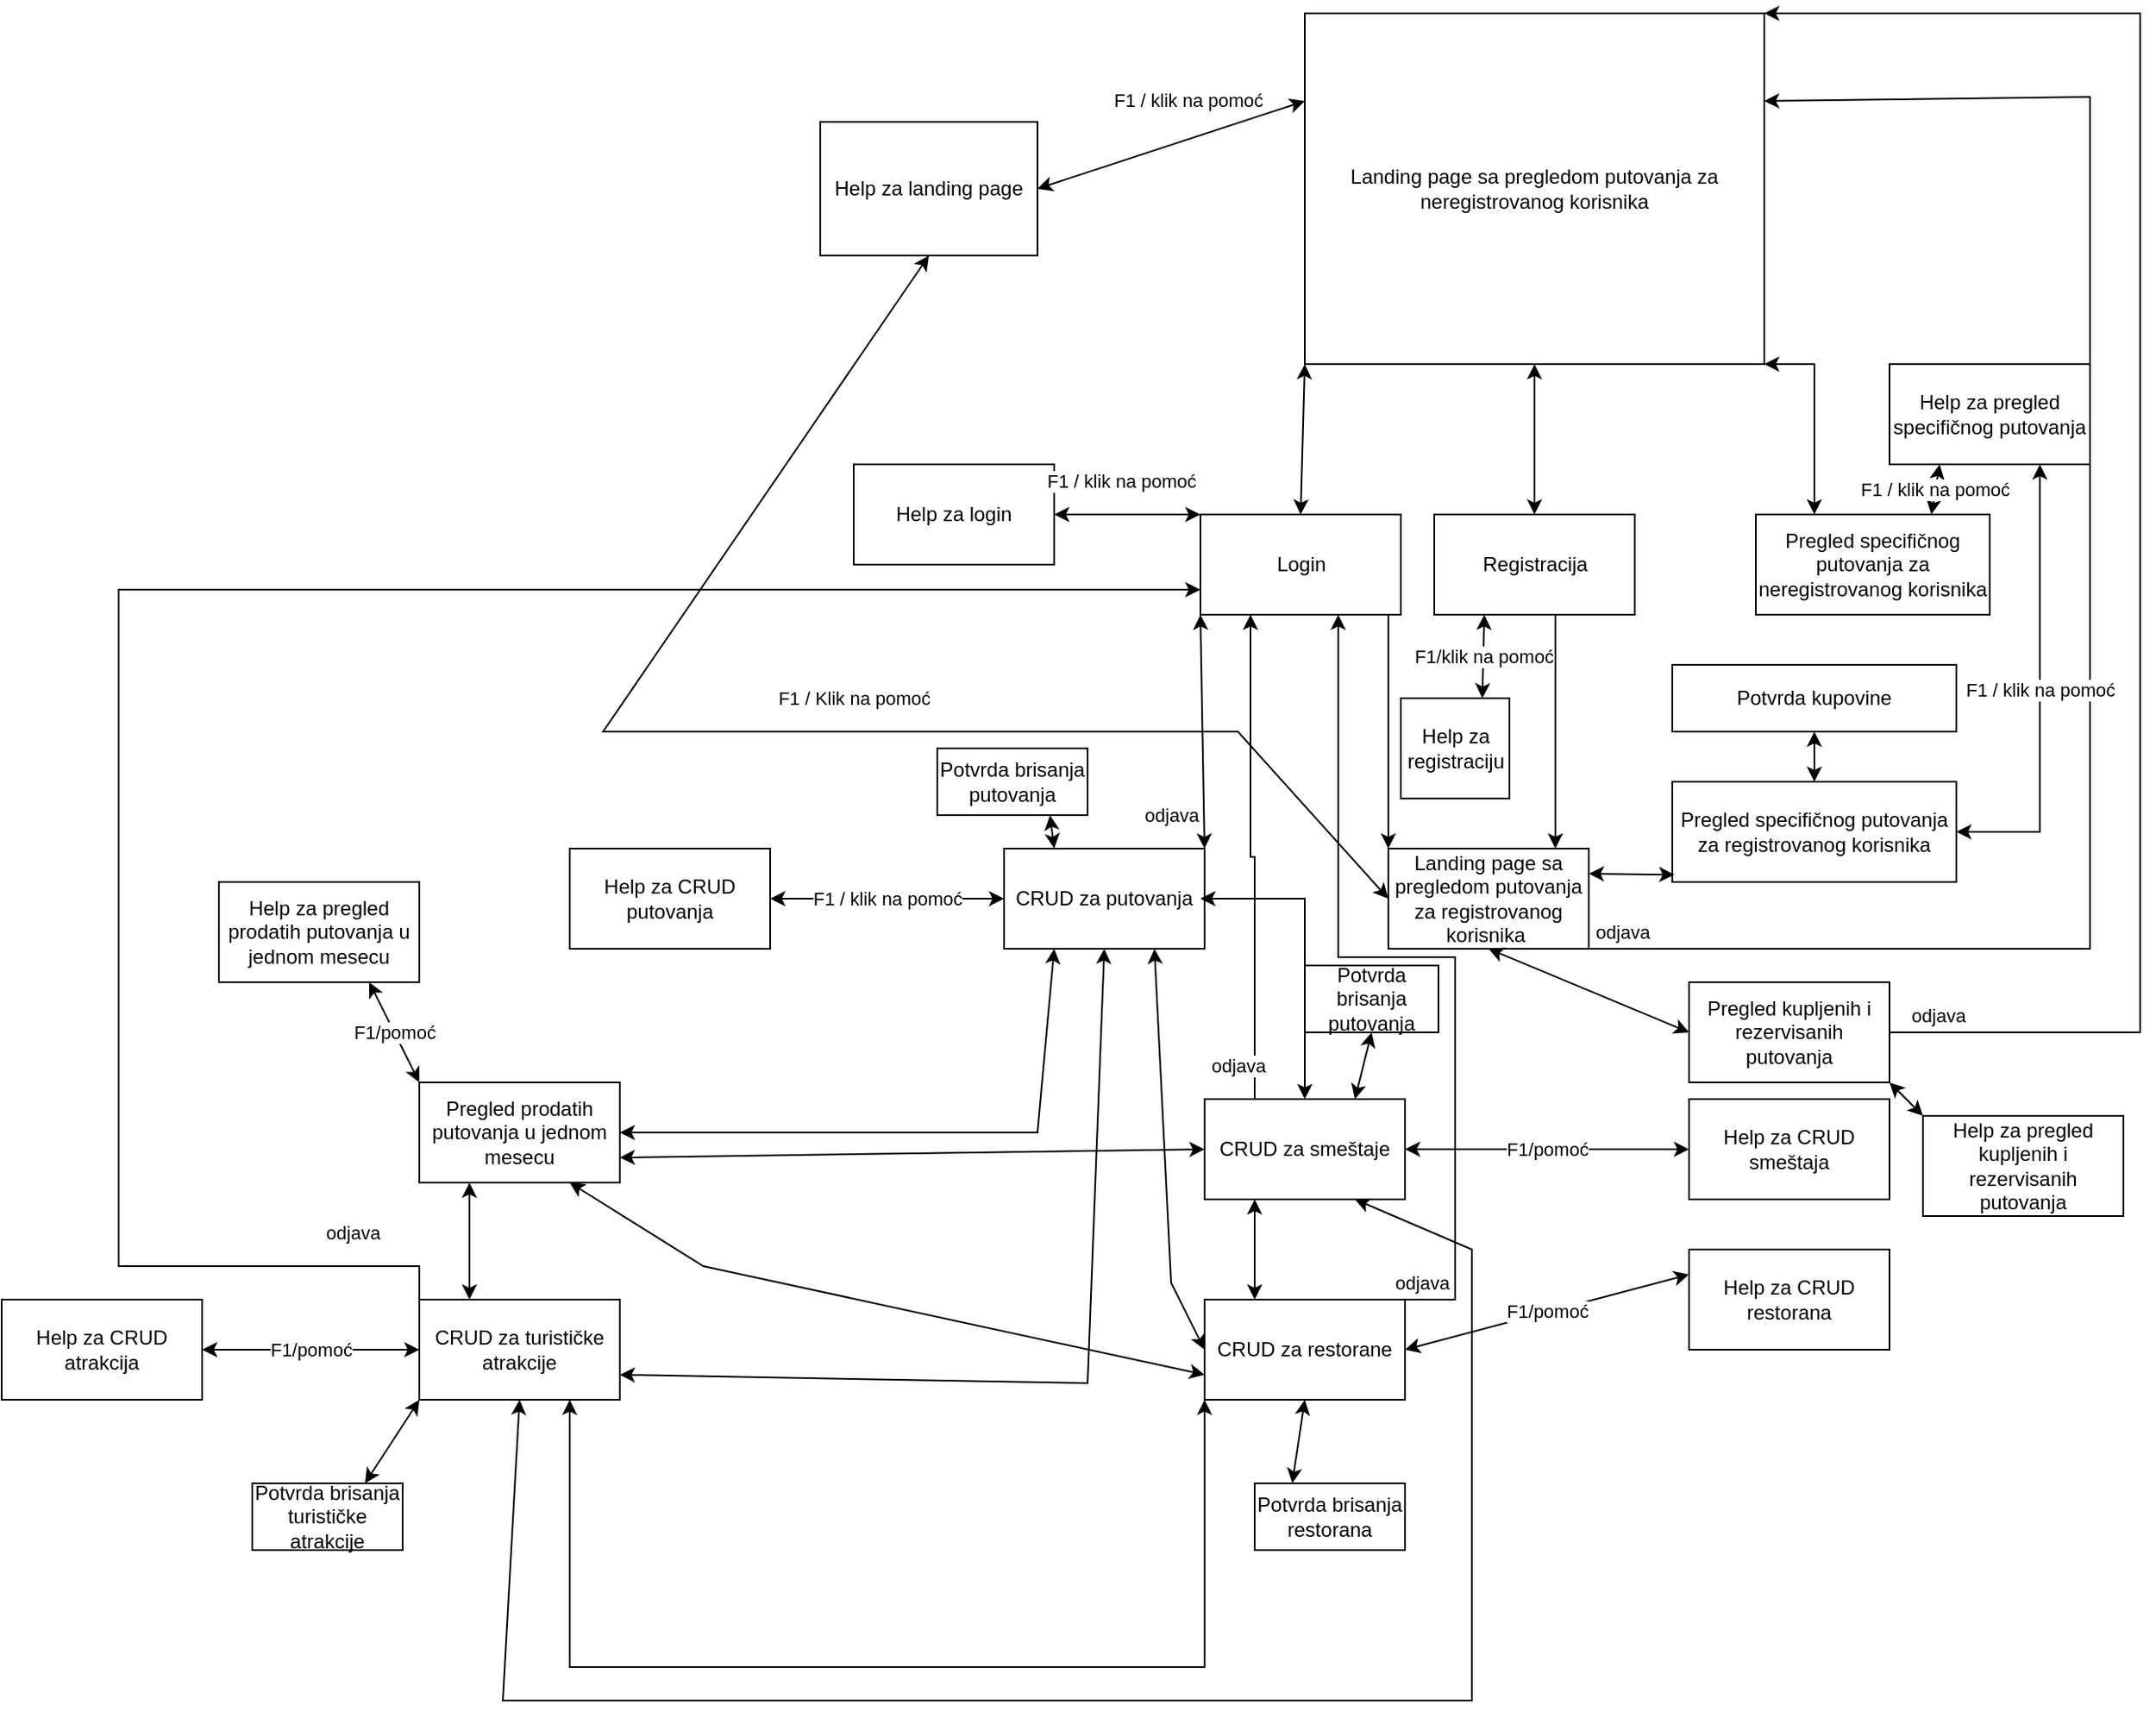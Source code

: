 <mxfile version="21.3.7" type="device">
  <diagram name="Page-1" id="G7imFhue5M31xoxFjqwN">
    <mxGraphModel dx="2801" dy="974" grid="1" gridSize="10" guides="1" tooltips="1" connect="1" arrows="1" fold="1" page="1" pageScale="1" pageWidth="850" pageHeight="1100" math="0" shadow="0">
      <root>
        <mxCell id="0" />
        <mxCell id="1" parent="0" />
        <mxCell id="-i_yxLfr2Zb9kAXp6qsH-3" value="Landing page sa pregledom putovanja za neregistrovanog korisnika" style="rounded=0;whiteSpace=wrap;html=1;" parent="1" vertex="1">
          <mxGeometry x="330" y="70" width="275" height="210" as="geometry" />
        </mxCell>
        <mxCell id="-i_yxLfr2Zb9kAXp6qsH-5" value="Login" style="rounded=0;whiteSpace=wrap;html=1;" parent="1" vertex="1">
          <mxGeometry x="267.5" y="370" width="120" height="60" as="geometry" />
        </mxCell>
        <mxCell id="-i_yxLfr2Zb9kAXp6qsH-6" value="Registracija" style="rounded=0;whiteSpace=wrap;html=1;" parent="1" vertex="1">
          <mxGeometry x="407.5" y="370" width="120" height="60" as="geometry" />
        </mxCell>
        <mxCell id="-i_yxLfr2Zb9kAXp6qsH-7" value="Pregled specifičnog putovanja za neregistrovanog korisnika" style="rounded=0;whiteSpace=wrap;html=1;" parent="1" vertex="1">
          <mxGeometry x="600" y="370" width="140" height="60" as="geometry" />
        </mxCell>
        <mxCell id="-i_yxLfr2Zb9kAXp6qsH-8" value="" style="endArrow=classic;startArrow=classic;html=1;rounded=0;exitX=0.5;exitY=0;exitDx=0;exitDy=0;entryX=0;entryY=1;entryDx=0;entryDy=0;" parent="1" source="-i_yxLfr2Zb9kAXp6qsH-5" target="-i_yxLfr2Zb9kAXp6qsH-3" edge="1">
          <mxGeometry width="50" height="50" relative="1" as="geometry">
            <mxPoint x="430" y="330" as="sourcePoint" />
            <mxPoint x="480" y="280" as="targetPoint" />
          </mxGeometry>
        </mxCell>
        <mxCell id="-i_yxLfr2Zb9kAXp6qsH-9" value="" style="endArrow=classic;startArrow=classic;html=1;rounded=0;exitX=0.25;exitY=0;exitDx=0;exitDy=0;entryX=1;entryY=1;entryDx=0;entryDy=0;" parent="1" source="-i_yxLfr2Zb9kAXp6qsH-7" target="-i_yxLfr2Zb9kAXp6qsH-3" edge="1">
          <mxGeometry width="50" height="50" relative="1" as="geometry">
            <mxPoint x="540" y="360" as="sourcePoint" />
            <mxPoint x="590" y="310" as="targetPoint" />
            <Array as="points">
              <mxPoint x="635" y="280" />
            </Array>
          </mxGeometry>
        </mxCell>
        <mxCell id="-i_yxLfr2Zb9kAXp6qsH-10" value="" style="endArrow=classic;startArrow=classic;html=1;rounded=0;exitX=0.5;exitY=0;exitDx=0;exitDy=0;entryX=0.5;entryY=1;entryDx=0;entryDy=0;" parent="1" source="-i_yxLfr2Zb9kAXp6qsH-6" target="-i_yxLfr2Zb9kAXp6qsH-3" edge="1">
          <mxGeometry width="50" height="50" relative="1" as="geometry">
            <mxPoint x="527.5" y="330" as="sourcePoint" />
            <mxPoint x="577.5" y="280" as="targetPoint" />
          </mxGeometry>
        </mxCell>
        <mxCell id="-i_yxLfr2Zb9kAXp6qsH-11" value="Landing page sa pregledom putovanja za registrovanog korisnika&amp;nbsp;" style="rounded=0;whiteSpace=wrap;html=1;" parent="1" vertex="1">
          <mxGeometry x="380" y="570" width="120" height="60" as="geometry" />
        </mxCell>
        <mxCell id="-i_yxLfr2Zb9kAXp6qsH-15" value="odjava" style="endArrow=classic;startArrow=classic;html=1;rounded=0;exitX=1;exitY=0;exitDx=0;exitDy=0;entryX=0;entryY=1;entryDx=0;entryDy=0;" parent="1" source="-i_yxLfr2Zb9kAXp6qsH-34" target="-i_yxLfr2Zb9kAXp6qsH-5" edge="1">
          <mxGeometry x="-0.709" y="20" width="50" height="50" relative="1" as="geometry">
            <mxPoint x="267.5" y="540" as="sourcePoint" />
            <mxPoint x="480" y="450" as="targetPoint" />
            <mxPoint as="offset" />
          </mxGeometry>
        </mxCell>
        <mxCell id="-i_yxLfr2Zb9kAXp6qsH-16" value="" style="endArrow=classic;html=1;rounded=0;" parent="1" edge="1">
          <mxGeometry width="50" height="50" relative="1" as="geometry">
            <mxPoint x="480" y="430" as="sourcePoint" />
            <mxPoint x="480" y="570" as="targetPoint" />
            <Array as="points" />
          </mxGeometry>
        </mxCell>
        <mxCell id="-i_yxLfr2Zb9kAXp6qsH-17" value="" style="endArrow=classic;html=1;rounded=0;entryX=0;entryY=0;entryDx=0;entryDy=0;" parent="1" target="-i_yxLfr2Zb9kAXp6qsH-11" edge="1">
          <mxGeometry width="50" height="50" relative="1" as="geometry">
            <mxPoint x="380" y="430" as="sourcePoint" />
            <mxPoint x="480" y="450" as="targetPoint" />
          </mxGeometry>
        </mxCell>
        <mxCell id="-i_yxLfr2Zb9kAXp6qsH-20" value="Pregled specifičnog putovanja za registrovanog korisnika" style="rounded=0;whiteSpace=wrap;html=1;" parent="1" vertex="1">
          <mxGeometry x="550" y="530" width="170" height="60" as="geometry" />
        </mxCell>
        <mxCell id="-i_yxLfr2Zb9kAXp6qsH-21" value="" style="endArrow=classic;startArrow=classic;html=1;rounded=0;exitX=1;exitY=0.25;exitDx=0;exitDy=0;entryX=0.007;entryY=0.928;entryDx=0;entryDy=0;entryPerimeter=0;" parent="1" source="-i_yxLfr2Zb9kAXp6qsH-11" target="-i_yxLfr2Zb9kAXp6qsH-20" edge="1">
          <mxGeometry width="50" height="50" relative="1" as="geometry">
            <mxPoint x="430" y="420" as="sourcePoint" />
            <mxPoint x="480" y="370" as="targetPoint" />
          </mxGeometry>
        </mxCell>
        <mxCell id="-i_yxLfr2Zb9kAXp6qsH-26" value="Pregled kupljenih i rezervisanih putovanja" style="rounded=0;whiteSpace=wrap;html=1;" parent="1" vertex="1">
          <mxGeometry x="560" y="650" width="120" height="60" as="geometry" />
        </mxCell>
        <mxCell id="-i_yxLfr2Zb9kAXp6qsH-27" value="" style="endArrow=classic;startArrow=classic;html=1;rounded=0;exitX=0;exitY=0.5;exitDx=0;exitDy=0;entryX=0.5;entryY=1;entryDx=0;entryDy=0;" parent="1" source="-i_yxLfr2Zb9kAXp6qsH-26" target="-i_yxLfr2Zb9kAXp6qsH-11" edge="1">
          <mxGeometry width="50" height="50" relative="1" as="geometry">
            <mxPoint x="430" y="670" as="sourcePoint" />
            <mxPoint x="480" y="620" as="targetPoint" />
            <Array as="points" />
          </mxGeometry>
        </mxCell>
        <mxCell id="-i_yxLfr2Zb9kAXp6qsH-28" value="odjava" style="endArrow=classic;html=1;rounded=0;exitX=1;exitY=1;exitDx=0;exitDy=0;entryX=1;entryY=0.25;entryDx=0;entryDy=0;" parent="1" source="-i_yxLfr2Zb9kAXp6qsH-11" target="-i_yxLfr2Zb9kAXp6qsH-3" edge="1">
          <mxGeometry x="-0.96" y="10" width="50" height="50" relative="1" as="geometry">
            <mxPoint x="730" y="550" as="sourcePoint" />
            <mxPoint x="615" y="185" as="targetPoint" />
            <Array as="points">
              <mxPoint x="800" y="630" />
              <mxPoint x="800" y="370" />
              <mxPoint x="800" y="185" />
              <mxPoint x="800" y="120" />
            </Array>
            <mxPoint as="offset" />
          </mxGeometry>
        </mxCell>
        <mxCell id="-i_yxLfr2Zb9kAXp6qsH-29" value="odjava" style="endArrow=classic;html=1;rounded=0;exitX=1;exitY=0.5;exitDx=0;exitDy=0;entryX=1;entryY=0;entryDx=0;entryDy=0;" parent="1" source="-i_yxLfr2Zb9kAXp6qsH-26" target="-i_yxLfr2Zb9kAXp6qsH-3" edge="1">
          <mxGeometry x="-0.942" y="10" width="50" height="50" relative="1" as="geometry">
            <mxPoint x="430" y="670" as="sourcePoint" />
            <mxPoint x="480" y="620" as="targetPoint" />
            <Array as="points">
              <mxPoint x="830" y="680" />
              <mxPoint x="830" y="660" />
              <mxPoint x="830" y="360" />
              <mxPoint x="830" y="70" />
            </Array>
            <mxPoint as="offset" />
          </mxGeometry>
        </mxCell>
        <mxCell id="-i_yxLfr2Zb9kAXp6qsH-30" value="Pregled prodatih putovanja u jednom mesecu" style="rounded=0;whiteSpace=wrap;html=1;" parent="1" vertex="1">
          <mxGeometry x="-200" y="710" width="120" height="60" as="geometry" />
        </mxCell>
        <mxCell id="slGudu8oT0rob4SgRtCC-36" value="odjava" style="edgeStyle=orthogonalEdgeStyle;rounded=0;orthogonalLoop=1;jettySize=auto;html=1;exitX=0.25;exitY=0;exitDx=0;exitDy=0;entryX=0.25;entryY=1;entryDx=0;entryDy=0;" edge="1" parent="1" source="-i_yxLfr2Zb9kAXp6qsH-31" target="-i_yxLfr2Zb9kAXp6qsH-5">
          <mxGeometry x="-0.863" y="10" relative="1" as="geometry">
            <mxPoint as="offset" />
          </mxGeometry>
        </mxCell>
        <mxCell id="-i_yxLfr2Zb9kAXp6qsH-31" value="CRUD za smeštaje" style="rounded=0;whiteSpace=wrap;html=1;" parent="1" vertex="1">
          <mxGeometry x="270" y="720" width="120" height="60" as="geometry" />
        </mxCell>
        <mxCell id="slGudu8oT0rob4SgRtCC-37" value="odjava" style="edgeStyle=orthogonalEdgeStyle;rounded=0;orthogonalLoop=1;jettySize=auto;html=1;exitX=0;exitY=0;exitDx=0;exitDy=0;entryX=0;entryY=0.75;entryDx=0;entryDy=0;" edge="1" parent="1" source="-i_yxLfr2Zb9kAXp6qsH-33" target="-i_yxLfr2Zb9kAXp6qsH-5">
          <mxGeometry x="-0.904" y="-20" relative="1" as="geometry">
            <Array as="points">
              <mxPoint x="-200" y="820" />
              <mxPoint x="-380" y="820" />
              <mxPoint x="-380" y="415" />
            </Array>
            <mxPoint as="offset" />
          </mxGeometry>
        </mxCell>
        <mxCell id="-i_yxLfr2Zb9kAXp6qsH-33" value="CRUD za turističke atrakcije" style="rounded=0;whiteSpace=wrap;html=1;" parent="1" vertex="1">
          <mxGeometry x="-200" y="840" width="120" height="60" as="geometry" />
        </mxCell>
        <mxCell id="-i_yxLfr2Zb9kAXp6qsH-34" value="CRUD za putovanja" style="rounded=0;whiteSpace=wrap;html=1;" parent="1" vertex="1">
          <mxGeometry x="150" y="570" width="120" height="60" as="geometry" />
        </mxCell>
        <mxCell id="slGudu8oT0rob4SgRtCC-35" value="odjava" style="edgeStyle=orthogonalEdgeStyle;rounded=0;orthogonalLoop=1;jettySize=auto;html=1;exitX=1;exitY=0;exitDx=0;exitDy=0;" edge="1" parent="1" source="-i_yxLfr2Zb9kAXp6qsH-41">
          <mxGeometry x="-0.961" y="10" relative="1" as="geometry">
            <mxPoint x="350" y="430" as="targetPoint" />
            <Array as="points">
              <mxPoint x="420" y="840" />
              <mxPoint x="420" y="635" />
              <mxPoint x="350" y="635" />
              <mxPoint x="350" y="430" />
            </Array>
            <mxPoint as="offset" />
          </mxGeometry>
        </mxCell>
        <mxCell id="-i_yxLfr2Zb9kAXp6qsH-41" value="CRUD za restorane" style="rounded=0;whiteSpace=wrap;html=1;" parent="1" vertex="1">
          <mxGeometry x="270" y="840" width="120" height="60" as="geometry" />
        </mxCell>
        <mxCell id="-i_yxLfr2Zb9kAXp6qsH-42" value="" style="endArrow=classic;startArrow=classic;html=1;rounded=0;exitX=0.25;exitY=1;exitDx=0;exitDy=0;entryX=1;entryY=0.5;entryDx=0;entryDy=0;" parent="1" source="-i_yxLfr2Zb9kAXp6qsH-34" target="-i_yxLfr2Zb9kAXp6qsH-30" edge="1">
          <mxGeometry width="50" height="50" relative="1" as="geometry">
            <mxPoint x="192.5" y="660" as="sourcePoint" />
            <mxPoint x="480" y="780" as="targetPoint" />
            <Array as="points">
              <mxPoint x="170" y="740" />
            </Array>
          </mxGeometry>
        </mxCell>
        <mxCell id="-i_yxLfr2Zb9kAXp6qsH-43" value="" style="endArrow=classic;startArrow=classic;html=1;rounded=0;exitX=0.5;exitY=1;exitDx=0;exitDy=0;entryX=1;entryY=0.75;entryDx=0;entryDy=0;" parent="1" source="-i_yxLfr2Zb9kAXp6qsH-34" target="-i_yxLfr2Zb9kAXp6qsH-33" edge="1">
          <mxGeometry width="50" height="50" relative="1" as="geometry">
            <mxPoint x="230" y="660" as="sourcePoint" />
            <mxPoint x="480" y="780" as="targetPoint" />
            <Array as="points">
              <mxPoint x="200" y="890" />
            </Array>
          </mxGeometry>
        </mxCell>
        <mxCell id="-i_yxLfr2Zb9kAXp6qsH-44" value="" style="endArrow=classic;startArrow=classic;html=1;rounded=0;exitX=0.75;exitY=1;exitDx=0;exitDy=0;entryX=0;entryY=0.5;entryDx=0;entryDy=0;" parent="1" source="-i_yxLfr2Zb9kAXp6qsH-34" target="-i_yxLfr2Zb9kAXp6qsH-41" edge="1">
          <mxGeometry width="50" height="50" relative="1" as="geometry">
            <mxPoint x="251.6" y="661.2" as="sourcePoint" />
            <mxPoint x="480" y="780" as="targetPoint" />
            <Array as="points">
              <mxPoint x="250" y="830" />
            </Array>
          </mxGeometry>
        </mxCell>
        <mxCell id="-i_yxLfr2Zb9kAXp6qsH-45" value="" style="endArrow=classic;startArrow=classic;html=1;rounded=0;exitX=1;exitY=0.5;exitDx=0;exitDy=0;entryX=0.5;entryY=0;entryDx=0;entryDy=0;" parent="1" target="-i_yxLfr2Zb9kAXp6qsH-31" edge="1">
          <mxGeometry width="50" height="50" relative="1" as="geometry">
            <mxPoint x="267.5" y="600" as="sourcePoint" />
            <mxPoint x="480" y="780" as="targetPoint" />
            <Array as="points">
              <mxPoint x="330" y="600" />
            </Array>
          </mxGeometry>
        </mxCell>
        <mxCell id="slGudu8oT0rob4SgRtCC-1" value="Help za landing page" style="rounded=0;whiteSpace=wrap;html=1;" vertex="1" parent="1">
          <mxGeometry x="40" y="135" width="130" height="80" as="geometry" />
        </mxCell>
        <mxCell id="slGudu8oT0rob4SgRtCC-2" value="F1 / klik na pomoć" style="endArrow=classic;startArrow=classic;html=1;rounded=0;exitX=1;exitY=0.5;exitDx=0;exitDy=0;entryX=0;entryY=0.25;entryDx=0;entryDy=0;" edge="1" parent="1" source="slGudu8oT0rob4SgRtCC-1" target="-i_yxLfr2Zb9kAXp6qsH-3">
          <mxGeometry x="0.21" y="22" width="50" height="50" relative="1" as="geometry">
            <mxPoint x="460" y="430" as="sourcePoint" />
            <mxPoint x="510" y="380" as="targetPoint" />
            <mxPoint as="offset" />
          </mxGeometry>
        </mxCell>
        <mxCell id="slGudu8oT0rob4SgRtCC-3" value="Help za login" style="rounded=0;whiteSpace=wrap;html=1;" vertex="1" parent="1">
          <mxGeometry x="60" y="340" width="120" height="60" as="geometry" />
        </mxCell>
        <mxCell id="slGudu8oT0rob4SgRtCC-4" value="Help za registraciju&lt;br&gt;" style="rounded=0;whiteSpace=wrap;html=1;" vertex="1" parent="1">
          <mxGeometry x="387.5" y="480" width="65" height="60" as="geometry" />
        </mxCell>
        <mxCell id="slGudu8oT0rob4SgRtCC-5" value="F1 / klik na pomoć" style="endArrow=classic;startArrow=classic;html=1;rounded=0;exitX=1;exitY=0.5;exitDx=0;exitDy=0;entryX=0;entryY=0;entryDx=0;entryDy=0;" edge="1" parent="1" source="slGudu8oT0rob4SgRtCC-3" target="-i_yxLfr2Zb9kAXp6qsH-5">
          <mxGeometry x="-0.086" y="20" width="50" height="50" relative="1" as="geometry">
            <mxPoint x="460" y="430" as="sourcePoint" />
            <mxPoint x="510" y="380" as="targetPoint" />
            <mxPoint as="offset" />
          </mxGeometry>
        </mxCell>
        <mxCell id="slGudu8oT0rob4SgRtCC-6" value="F1/klik na pomoć" style="endArrow=classic;startArrow=classic;html=1;rounded=0;exitX=0.75;exitY=0;exitDx=0;exitDy=0;entryX=0.25;entryY=1;entryDx=0;entryDy=0;" edge="1" parent="1" source="slGudu8oT0rob4SgRtCC-4" target="-i_yxLfr2Zb9kAXp6qsH-6">
          <mxGeometry width="50" height="50" relative="1" as="geometry">
            <mxPoint x="460" y="430" as="sourcePoint" />
            <mxPoint x="510" y="380" as="targetPoint" />
          </mxGeometry>
        </mxCell>
        <mxCell id="slGudu8oT0rob4SgRtCC-7" value="F1 / Klik na pomoć" style="endArrow=classic;startArrow=classic;html=1;rounded=0;exitX=0.5;exitY=1;exitDx=0;exitDy=0;entryX=0;entryY=0.5;entryDx=0;entryDy=0;" edge="1" parent="1" source="slGudu8oT0rob4SgRtCC-1" target="-i_yxLfr2Zb9kAXp6qsH-11">
          <mxGeometry x="0.152" y="20" width="50" height="50" relative="1" as="geometry">
            <mxPoint x="490" y="460" as="sourcePoint" />
            <mxPoint x="540" y="410" as="targetPoint" />
            <Array as="points">
              <mxPoint x="-90" y="500" />
              <mxPoint x="260" y="500" />
              <mxPoint x="290" y="500" />
            </Array>
            <mxPoint as="offset" />
          </mxGeometry>
        </mxCell>
        <mxCell id="slGudu8oT0rob4SgRtCC-8" value="Potvrda kupovine" style="rounded=0;whiteSpace=wrap;html=1;" vertex="1" parent="1">
          <mxGeometry x="550" y="460" width="170" height="40" as="geometry" />
        </mxCell>
        <mxCell id="slGudu8oT0rob4SgRtCC-9" value="" style="endArrow=classic;startArrow=classic;html=1;rounded=0;exitX=0.5;exitY=0;exitDx=0;exitDy=0;entryX=0.5;entryY=1;entryDx=0;entryDy=0;" edge="1" parent="1" source="-i_yxLfr2Zb9kAXp6qsH-20" target="slGudu8oT0rob4SgRtCC-8">
          <mxGeometry width="50" height="50" relative="1" as="geometry">
            <mxPoint x="490" y="460" as="sourcePoint" />
            <mxPoint x="540" y="410" as="targetPoint" />
          </mxGeometry>
        </mxCell>
        <mxCell id="slGudu8oT0rob4SgRtCC-10" value="Help za pregled kupljenih i rezervisanih putovanja" style="rounded=0;whiteSpace=wrap;html=1;" vertex="1" parent="1">
          <mxGeometry x="700" y="730" width="120" height="60" as="geometry" />
        </mxCell>
        <mxCell id="slGudu8oT0rob4SgRtCC-11" value="" style="endArrow=classic;startArrow=classic;html=1;rounded=0;exitX=0;exitY=0;exitDx=0;exitDy=0;entryX=1;entryY=1;entryDx=0;entryDy=0;" edge="1" parent="1" source="slGudu8oT0rob4SgRtCC-10" target="-i_yxLfr2Zb9kAXp6qsH-26">
          <mxGeometry width="50" height="50" relative="1" as="geometry">
            <mxPoint x="490" y="660" as="sourcePoint" />
            <mxPoint x="540" y="610" as="targetPoint" />
          </mxGeometry>
        </mxCell>
        <mxCell id="slGudu8oT0rob4SgRtCC-12" value="Help za pregled specifičnog putovanja" style="rounded=0;whiteSpace=wrap;html=1;" vertex="1" parent="1">
          <mxGeometry x="680" y="280" width="120" height="60" as="geometry" />
        </mxCell>
        <mxCell id="slGudu8oT0rob4SgRtCC-13" value="F1 / klik na pomoć" style="endArrow=classic;startArrow=classic;html=1;rounded=0;exitX=0.75;exitY=0;exitDx=0;exitDy=0;entryX=0.25;entryY=1;entryDx=0;entryDy=0;" edge="1" parent="1" source="-i_yxLfr2Zb9kAXp6qsH-7" target="slGudu8oT0rob4SgRtCC-12">
          <mxGeometry width="50" height="50" relative="1" as="geometry">
            <mxPoint x="490" y="460" as="sourcePoint" />
            <mxPoint x="540" y="410" as="targetPoint" />
          </mxGeometry>
        </mxCell>
        <mxCell id="slGudu8oT0rob4SgRtCC-14" value="F1 / klik na pomoć" style="endArrow=classic;startArrow=classic;html=1;rounded=0;exitX=1;exitY=0.5;exitDx=0;exitDy=0;entryX=0.75;entryY=1;entryDx=0;entryDy=0;" edge="1" parent="1" source="-i_yxLfr2Zb9kAXp6qsH-20" target="slGudu8oT0rob4SgRtCC-12">
          <mxGeometry width="50" height="50" relative="1" as="geometry">
            <mxPoint x="490" y="460" as="sourcePoint" />
            <mxPoint x="540" y="410" as="targetPoint" />
            <Array as="points">
              <mxPoint x="770" y="560" />
            </Array>
          </mxGeometry>
        </mxCell>
        <mxCell id="slGudu8oT0rob4SgRtCC-16" value="Help za CRUD putovanja" style="rounded=0;whiteSpace=wrap;html=1;" vertex="1" parent="1">
          <mxGeometry x="-110" y="570" width="120" height="60" as="geometry" />
        </mxCell>
        <mxCell id="slGudu8oT0rob4SgRtCC-17" value="Help za CRUD smeštaja" style="rounded=0;whiteSpace=wrap;html=1;" vertex="1" parent="1">
          <mxGeometry x="560" y="720" width="120" height="60" as="geometry" />
        </mxCell>
        <mxCell id="slGudu8oT0rob4SgRtCC-18" value="Help za CRUD restorana" style="rounded=0;whiteSpace=wrap;html=1;" vertex="1" parent="1">
          <mxGeometry x="560" y="810" width="120" height="60" as="geometry" />
        </mxCell>
        <mxCell id="slGudu8oT0rob4SgRtCC-19" value="Help za CRUD atrakcija" style="rounded=0;whiteSpace=wrap;html=1;" vertex="1" parent="1">
          <mxGeometry x="-450" y="840" width="120" height="60" as="geometry" />
        </mxCell>
        <mxCell id="slGudu8oT0rob4SgRtCC-20" value="Help za pregled prodatih putovanja u jednom mesecu" style="rounded=0;whiteSpace=wrap;html=1;" vertex="1" parent="1">
          <mxGeometry x="-320" y="590" width="120" height="60" as="geometry" />
        </mxCell>
        <mxCell id="slGudu8oT0rob4SgRtCC-21" value="F1/pomoć" style="endArrow=classic;startArrow=classic;html=1;rounded=0;exitX=0;exitY=0;exitDx=0;exitDy=0;entryX=0.75;entryY=1;entryDx=0;entryDy=0;" edge="1" parent="1" source="-i_yxLfr2Zb9kAXp6qsH-30" target="slGudu8oT0rob4SgRtCC-20">
          <mxGeometry width="50" height="50" relative="1" as="geometry">
            <mxPoint x="490" y="760" as="sourcePoint" />
            <mxPoint x="540" y="710" as="targetPoint" />
          </mxGeometry>
        </mxCell>
        <mxCell id="slGudu8oT0rob4SgRtCC-22" value="F1/pomoć" style="endArrow=classic;startArrow=classic;html=1;rounded=0;exitX=1;exitY=0.5;exitDx=0;exitDy=0;entryX=0;entryY=0.5;entryDx=0;entryDy=0;" edge="1" parent="1" source="-i_yxLfr2Zb9kAXp6qsH-31" target="slGudu8oT0rob4SgRtCC-17">
          <mxGeometry width="50" height="50" relative="1" as="geometry">
            <mxPoint x="490" y="760" as="sourcePoint" />
            <mxPoint x="540" y="710" as="targetPoint" />
          </mxGeometry>
        </mxCell>
        <mxCell id="slGudu8oT0rob4SgRtCC-23" value="F1/pomoć" style="endArrow=classic;startArrow=classic;html=1;rounded=0;exitX=1;exitY=0.5;exitDx=0;exitDy=0;entryX=0;entryY=0.25;entryDx=0;entryDy=0;" edge="1" parent="1" source="-i_yxLfr2Zb9kAXp6qsH-41" target="slGudu8oT0rob4SgRtCC-18">
          <mxGeometry width="50" height="50" relative="1" as="geometry">
            <mxPoint x="490" y="760" as="sourcePoint" />
            <mxPoint x="540" y="710" as="targetPoint" />
          </mxGeometry>
        </mxCell>
        <mxCell id="slGudu8oT0rob4SgRtCC-24" value="F1/pomoć" style="endArrow=classic;startArrow=classic;html=1;rounded=0;exitX=1;exitY=0.5;exitDx=0;exitDy=0;entryX=0;entryY=0.5;entryDx=0;entryDy=0;" edge="1" parent="1" source="slGudu8oT0rob4SgRtCC-19" target="-i_yxLfr2Zb9kAXp6qsH-33">
          <mxGeometry width="50" height="50" relative="1" as="geometry">
            <mxPoint x="490" y="760" as="sourcePoint" />
            <mxPoint x="-390" y="950" as="targetPoint" />
          </mxGeometry>
        </mxCell>
        <mxCell id="slGudu8oT0rob4SgRtCC-27" value="F1 / klik na pomoć" style="endArrow=classic;startArrow=classic;html=1;rounded=0;exitX=1;exitY=0.5;exitDx=0;exitDy=0;entryX=0;entryY=0.5;entryDx=0;entryDy=0;" edge="1" parent="1" source="slGudu8oT0rob4SgRtCC-16" target="-i_yxLfr2Zb9kAXp6qsH-34">
          <mxGeometry width="50" height="50" relative="1" as="geometry">
            <mxPoint x="490" y="760" as="sourcePoint" />
            <mxPoint x="540" y="710" as="targetPoint" />
          </mxGeometry>
        </mxCell>
        <mxCell id="slGudu8oT0rob4SgRtCC-29" value="" style="endArrow=classic;startArrow=classic;html=1;rounded=0;exitX=0.25;exitY=0;exitDx=0;exitDy=0;entryX=0.25;entryY=1;entryDx=0;entryDy=0;" edge="1" parent="1" source="-i_yxLfr2Zb9kAXp6qsH-41" target="-i_yxLfr2Zb9kAXp6qsH-31">
          <mxGeometry width="50" height="50" relative="1" as="geometry">
            <mxPoint x="290" y="760" as="sourcePoint" />
            <mxPoint x="340" y="710" as="targetPoint" />
          </mxGeometry>
        </mxCell>
        <mxCell id="slGudu8oT0rob4SgRtCC-30" value="" style="endArrow=classic;startArrow=classic;html=1;rounded=0;exitX=0.5;exitY=1;exitDx=0;exitDy=0;entryX=0.75;entryY=1;entryDx=0;entryDy=0;" edge="1" parent="1" source="-i_yxLfr2Zb9kAXp6qsH-33" target="-i_yxLfr2Zb9kAXp6qsH-31">
          <mxGeometry width="50" height="50" relative="1" as="geometry">
            <mxPoint x="290" y="760" as="sourcePoint" />
            <mxPoint x="340" y="710" as="targetPoint" />
            <Array as="points">
              <mxPoint x="-150" y="1080" />
              <mxPoint x="430" y="1080" />
              <mxPoint x="430" y="810" />
            </Array>
          </mxGeometry>
        </mxCell>
        <mxCell id="slGudu8oT0rob4SgRtCC-31" value="" style="endArrow=classic;startArrow=classic;html=1;rounded=0;exitX=0.75;exitY=1;exitDx=0;exitDy=0;entryX=0;entryY=1;entryDx=0;entryDy=0;" edge="1" parent="1" source="-i_yxLfr2Zb9kAXp6qsH-33" target="-i_yxLfr2Zb9kAXp6qsH-41">
          <mxGeometry width="50" height="50" relative="1" as="geometry">
            <mxPoint x="290" y="760" as="sourcePoint" />
            <mxPoint x="340" y="710" as="targetPoint" />
            <Array as="points">
              <mxPoint x="-110" y="1060" />
              <mxPoint x="270" y="1060" />
            </Array>
          </mxGeometry>
        </mxCell>
        <mxCell id="slGudu8oT0rob4SgRtCC-38" value="" style="endArrow=classic;startArrow=classic;html=1;rounded=0;exitX=0.25;exitY=0;exitDx=0;exitDy=0;entryX=0.25;entryY=1;entryDx=0;entryDy=0;" edge="1" parent="1" source="-i_yxLfr2Zb9kAXp6qsH-33" target="-i_yxLfr2Zb9kAXp6qsH-30">
          <mxGeometry width="50" height="50" relative="1" as="geometry">
            <mxPoint x="290" y="660" as="sourcePoint" />
            <mxPoint x="340" y="610" as="targetPoint" />
          </mxGeometry>
        </mxCell>
        <mxCell id="slGudu8oT0rob4SgRtCC-39" value="" style="endArrow=classic;startArrow=classic;html=1;rounded=0;exitX=0;exitY=0.75;exitDx=0;exitDy=0;entryX=0.75;entryY=1;entryDx=0;entryDy=0;" edge="1" parent="1" source="-i_yxLfr2Zb9kAXp6qsH-41" target="-i_yxLfr2Zb9kAXp6qsH-30">
          <mxGeometry width="50" height="50" relative="1" as="geometry">
            <mxPoint x="290" y="660" as="sourcePoint" />
            <mxPoint x="340" y="610" as="targetPoint" />
            <Array as="points">
              <mxPoint x="-30" y="820" />
            </Array>
          </mxGeometry>
        </mxCell>
        <mxCell id="slGudu8oT0rob4SgRtCC-40" value="" style="endArrow=classic;startArrow=classic;html=1;rounded=0;exitX=0;exitY=0.5;exitDx=0;exitDy=0;entryX=1;entryY=0.75;entryDx=0;entryDy=0;" edge="1" parent="1" source="-i_yxLfr2Zb9kAXp6qsH-31" target="-i_yxLfr2Zb9kAXp6qsH-30">
          <mxGeometry width="50" height="50" relative="1" as="geometry">
            <mxPoint x="290" y="660" as="sourcePoint" />
            <mxPoint x="340" y="610" as="targetPoint" />
          </mxGeometry>
        </mxCell>
        <mxCell id="slGudu8oT0rob4SgRtCC-42" value="Potvrda brisanja putovanja" style="rounded=0;whiteSpace=wrap;html=1;" vertex="1" parent="1">
          <mxGeometry x="110" y="510" width="90" height="40" as="geometry" />
        </mxCell>
        <mxCell id="slGudu8oT0rob4SgRtCC-43" value="" style="endArrow=classic;startArrow=classic;html=1;rounded=0;exitX=0.75;exitY=1;exitDx=0;exitDy=0;entryX=0.25;entryY=0;entryDx=0;entryDy=0;" edge="1" parent="1" source="slGudu8oT0rob4SgRtCC-42" target="-i_yxLfr2Zb9kAXp6qsH-34">
          <mxGeometry width="50" height="50" relative="1" as="geometry">
            <mxPoint x="350" y="650" as="sourcePoint" />
            <mxPoint x="400" y="600" as="targetPoint" />
          </mxGeometry>
        </mxCell>
        <mxCell id="slGudu8oT0rob4SgRtCC-44" value="Potvrda brisanja putovanja" style="rounded=0;whiteSpace=wrap;html=1;" vertex="1" parent="1">
          <mxGeometry x="330" y="640" width="80" height="40" as="geometry" />
        </mxCell>
        <mxCell id="slGudu8oT0rob4SgRtCC-45" value="Potvrda brisanja restorana" style="rounded=0;whiteSpace=wrap;html=1;" vertex="1" parent="1">
          <mxGeometry x="300" y="950" width="90" height="40" as="geometry" />
        </mxCell>
        <mxCell id="slGudu8oT0rob4SgRtCC-46" value="Potvrda brisanja turističke atrakcije" style="rounded=0;whiteSpace=wrap;html=1;" vertex="1" parent="1">
          <mxGeometry x="-300" y="950" width="90" height="40" as="geometry" />
        </mxCell>
        <mxCell id="slGudu8oT0rob4SgRtCC-47" value="" style="endArrow=classic;startArrow=classic;html=1;rounded=0;exitX=0.75;exitY=0;exitDx=0;exitDy=0;entryX=0;entryY=1;entryDx=0;entryDy=0;" edge="1" parent="1" source="slGudu8oT0rob4SgRtCC-46" target="-i_yxLfr2Zb9kAXp6qsH-33">
          <mxGeometry width="50" height="50" relative="1" as="geometry">
            <mxPoint x="350" y="750" as="sourcePoint" />
            <mxPoint x="400" y="700" as="targetPoint" />
          </mxGeometry>
        </mxCell>
        <mxCell id="slGudu8oT0rob4SgRtCC-48" value="" style="endArrow=classic;startArrow=classic;html=1;rounded=0;exitX=0.25;exitY=0;exitDx=0;exitDy=0;entryX=0.5;entryY=1;entryDx=0;entryDy=0;" edge="1" parent="1" source="slGudu8oT0rob4SgRtCC-45" target="-i_yxLfr2Zb9kAXp6qsH-41">
          <mxGeometry width="50" height="50" relative="1" as="geometry">
            <mxPoint x="350" y="750" as="sourcePoint" />
            <mxPoint x="400" y="700" as="targetPoint" />
          </mxGeometry>
        </mxCell>
        <mxCell id="slGudu8oT0rob4SgRtCC-49" value="" style="endArrow=classic;startArrow=classic;html=1;rounded=0;exitX=0.75;exitY=0;exitDx=0;exitDy=0;entryX=0.5;entryY=1;entryDx=0;entryDy=0;" edge="1" parent="1" source="-i_yxLfr2Zb9kAXp6qsH-31" target="slGudu8oT0rob4SgRtCC-44">
          <mxGeometry width="50" height="50" relative="1" as="geometry">
            <mxPoint x="350" y="750" as="sourcePoint" />
            <mxPoint x="400" y="700" as="targetPoint" />
          </mxGeometry>
        </mxCell>
      </root>
    </mxGraphModel>
  </diagram>
</mxfile>

